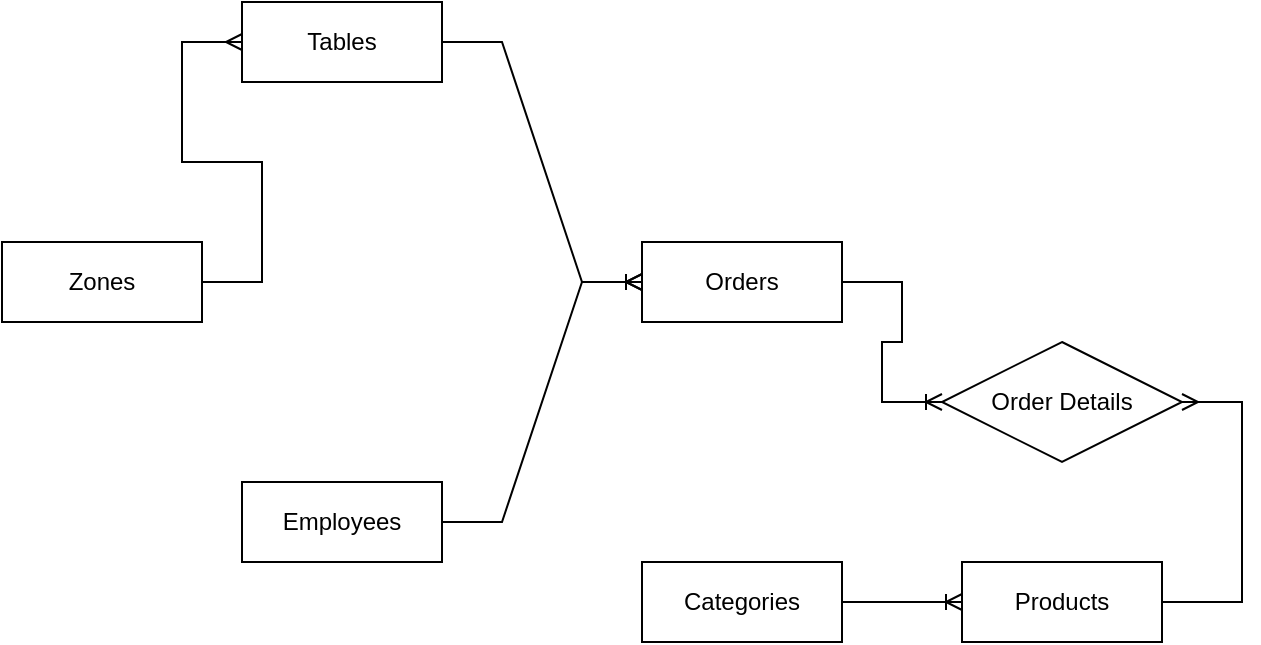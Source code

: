<mxfile version="26.0.1">
  <diagram id="R2lEEEUBdFMjLlhIrx00" name="Page-1">
    <mxGraphModel dx="1050" dy="563" grid="1" gridSize="10" guides="1" tooltips="1" connect="1" arrows="1" fold="1" page="1" pageScale="1" pageWidth="850" pageHeight="1100" math="0" shadow="0" extFonts="Permanent Marker^https://fonts.googleapis.com/css?family=Permanent+Marker">
      <root>
        <mxCell id="0" />
        <mxCell id="1" parent="0" />
        <mxCell id="0ZStb2ykuc_myhvUV8_A-23" value="Employees" style="whiteSpace=wrap;html=1;align=center;" vertex="1" parent="1">
          <mxGeometry x="200" y="280" width="100" height="40" as="geometry" />
        </mxCell>
        <mxCell id="0ZStb2ykuc_myhvUV8_A-24" value="Orders" style="whiteSpace=wrap;html=1;align=center;" vertex="1" parent="1">
          <mxGeometry x="400" y="160" width="100" height="40" as="geometry" />
        </mxCell>
        <mxCell id="0ZStb2ykuc_myhvUV8_A-26" value="Products" style="whiteSpace=wrap;html=1;align=center;" vertex="1" parent="1">
          <mxGeometry x="560" y="320" width="100" height="40" as="geometry" />
        </mxCell>
        <mxCell id="0ZStb2ykuc_myhvUV8_A-27" value="Categories" style="whiteSpace=wrap;html=1;align=center;" vertex="1" parent="1">
          <mxGeometry x="400" y="320" width="100" height="40" as="geometry" />
        </mxCell>
        <mxCell id="0ZStb2ykuc_myhvUV8_A-28" value="Tables" style="whiteSpace=wrap;html=1;align=center;" vertex="1" parent="1">
          <mxGeometry x="200" y="40" width="100" height="40" as="geometry" />
        </mxCell>
        <mxCell id="0ZStb2ykuc_myhvUV8_A-33" value="" style="edgeStyle=entityRelationEdgeStyle;fontSize=12;html=1;endArrow=ERoneToMany;rounded=0;" edge="1" parent="1" source="0ZStb2ykuc_myhvUV8_A-27" target="0ZStb2ykuc_myhvUV8_A-26">
          <mxGeometry width="100" height="100" relative="1" as="geometry">
            <mxPoint x="280" y="280" as="sourcePoint" />
            <mxPoint x="380" y="180" as="targetPoint" />
          </mxGeometry>
        </mxCell>
        <mxCell id="0ZStb2ykuc_myhvUV8_A-35" value="Order Details" style="shape=rhombus;perimeter=rhombusPerimeter;whiteSpace=wrap;html=1;align=center;" vertex="1" parent="1">
          <mxGeometry x="550" y="210" width="120" height="60" as="geometry" />
        </mxCell>
        <mxCell id="0ZStb2ykuc_myhvUV8_A-36" value="" style="edgeStyle=entityRelationEdgeStyle;fontSize=12;html=1;endArrow=ERmany;rounded=0;" edge="1" parent="1" source="0ZStb2ykuc_myhvUV8_A-26" target="0ZStb2ykuc_myhvUV8_A-35">
          <mxGeometry width="100" height="100" relative="1" as="geometry">
            <mxPoint x="280" y="280" as="sourcePoint" />
            <mxPoint x="380" y="180" as="targetPoint" />
          </mxGeometry>
        </mxCell>
        <mxCell id="0ZStb2ykuc_myhvUV8_A-37" value="" style="edgeStyle=entityRelationEdgeStyle;fontSize=12;html=1;endArrow=ERoneToMany;rounded=0;" edge="1" parent="1" source="0ZStb2ykuc_myhvUV8_A-24" target="0ZStb2ykuc_myhvUV8_A-35">
          <mxGeometry width="100" height="100" relative="1" as="geometry">
            <mxPoint x="280" y="280" as="sourcePoint" />
            <mxPoint x="380" y="180" as="targetPoint" />
          </mxGeometry>
        </mxCell>
        <mxCell id="0ZStb2ykuc_myhvUV8_A-38" value="" style="edgeStyle=entityRelationEdgeStyle;fontSize=12;html=1;endArrow=ERoneToMany;rounded=0;" edge="1" parent="1" source="0ZStb2ykuc_myhvUV8_A-23" target="0ZStb2ykuc_myhvUV8_A-24">
          <mxGeometry width="100" height="100" relative="1" as="geometry">
            <mxPoint x="280" y="280" as="sourcePoint" />
            <mxPoint x="380" y="180" as="targetPoint" />
          </mxGeometry>
        </mxCell>
        <mxCell id="0ZStb2ykuc_myhvUV8_A-39" value="" style="edgeStyle=entityRelationEdgeStyle;fontSize=12;html=1;endArrow=ERoneToMany;rounded=0;" edge="1" parent="1" source="0ZStb2ykuc_myhvUV8_A-28" target="0ZStb2ykuc_myhvUV8_A-24">
          <mxGeometry width="100" height="100" relative="1" as="geometry">
            <mxPoint x="460" y="270" as="sourcePoint" />
            <mxPoint x="380" y="180" as="targetPoint" />
          </mxGeometry>
        </mxCell>
        <mxCell id="0ZStb2ykuc_myhvUV8_A-40" value="Zones" style="whiteSpace=wrap;html=1;align=center;" vertex="1" parent="1">
          <mxGeometry x="80" y="160" width="100" height="40" as="geometry" />
        </mxCell>
        <mxCell id="0ZStb2ykuc_myhvUV8_A-41" value="" style="edgeStyle=entityRelationEdgeStyle;fontSize=12;html=1;endArrow=ERmany;rounded=0;" edge="1" parent="1" source="0ZStb2ykuc_myhvUV8_A-40" target="0ZStb2ykuc_myhvUV8_A-28">
          <mxGeometry width="100" height="100" relative="1" as="geometry">
            <mxPoint x="280" y="280" as="sourcePoint" />
            <mxPoint x="380" y="180" as="targetPoint" />
          </mxGeometry>
        </mxCell>
      </root>
    </mxGraphModel>
  </diagram>
</mxfile>
